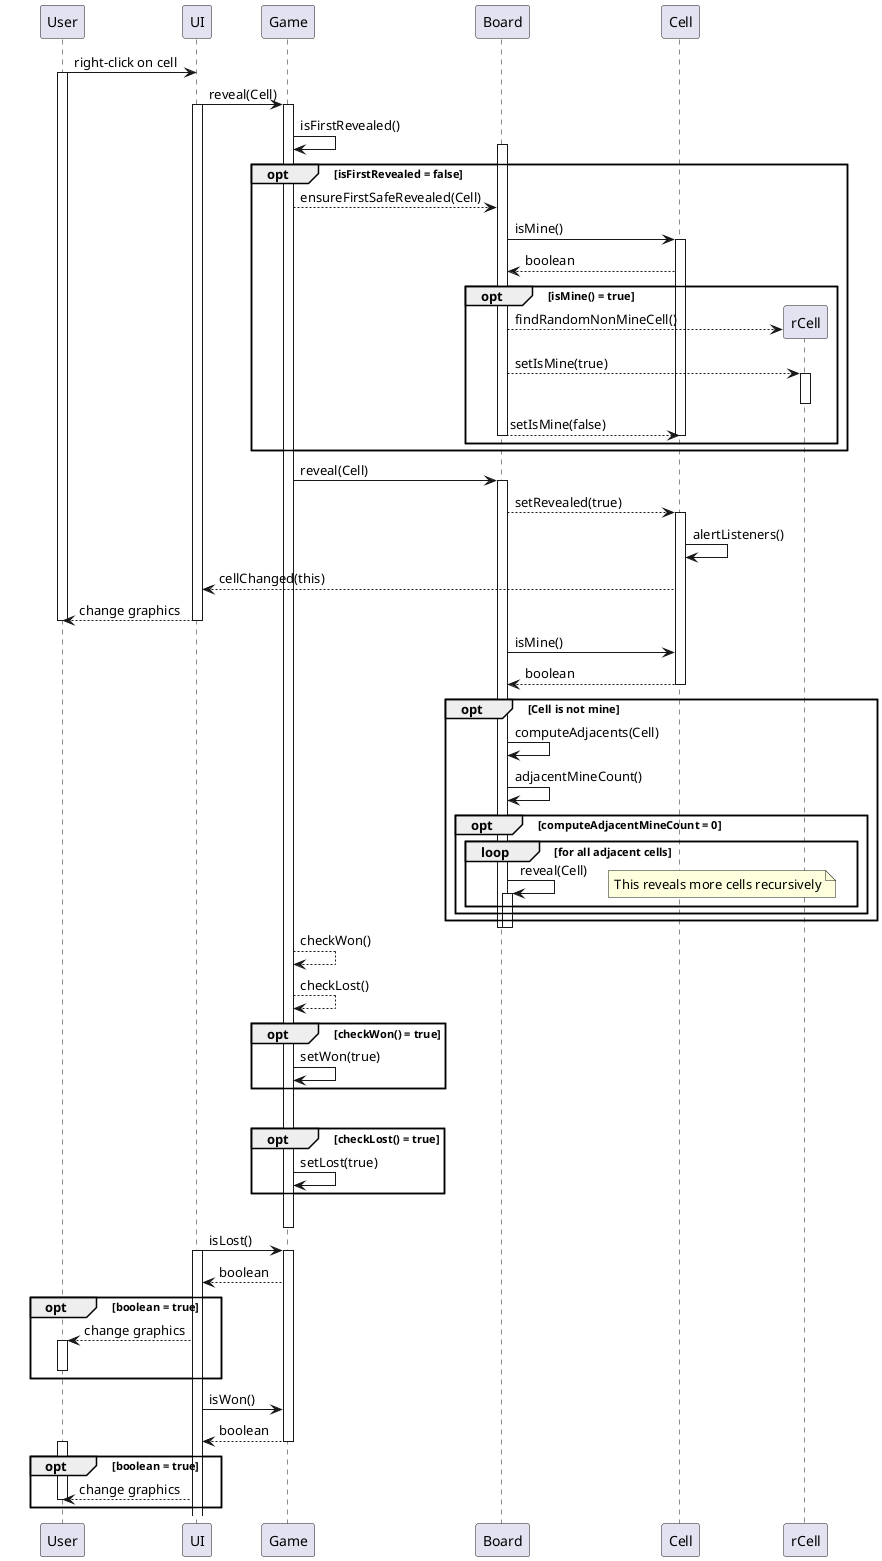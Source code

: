 @startuml "Sequence diagram for right click on cell"

User -> UI : right-click on cell
activate User
UI -> Game : reveal(Cell)
activate UI
activate Game

Game -> Game : isFirstRevealed()
opt isFirstRevealed = false
    activate Board
    Game --> Board : ensureFirstSafeRevealed(Cell)
    Board -> Cell : isMine()
        activate Cell
    Board <-- Cell : boolean
    opt isMine() = true
        Board --> rCell ** : findRandomNonMineCell()
        Board --> rCell : setIsMine(true)
        activate rCell
        deactivate rCell
        Board --> Cell : setIsMine(false)
        deactivate Cell
        deactivate Board
    end
end 
Game -> Board : reveal(Cell)
activate Board
    Board --> Cell : setRevealed(true)
        activate Cell
    Cell -> Cell : alertListeners()
    UI <-- Cell : cellChanged(this)
    User <-- UI : change graphics
    deactivate UI
    deactivate User
        Board -> Cell : isMine()
        Board <-- Cell : boolean
        deactivate Cell

    opt Cell is not mine
        Board -> Board : computeAdjacents(Cell)
        Board -> Board : adjacentMineCount()
        opt computeAdjacentMineCount = 0
            loop for all adjacent cells
            Board -> Board : reveal(Cell)
                activate Board
            note right: This reveals more cells recursively
            end
        end
    end
    deactivate Board
    deactivate Board

    Game --> Game : checkWon()
    Game --> Game : checkLost()
    opt checkWon() = true
        Game -> Game : setWon(true)
    end
    opt 
    opt checkLost() = true
        Game -> Game : setLost(true)
    end
    opt 

deactivate Game

    
    
UI -> Game : isLost()
activate UI
activate Game
UI <-- Game : boolean
opt boolean = true
User <-- UI : change graphics
activate User
deactivate User
end
UI -> Game : isWon()
UI <-- Game : boolean
opt boolean = true
deactivate Game
activate User
User <-- UI : change graphics
deactivate User
end

@enduml